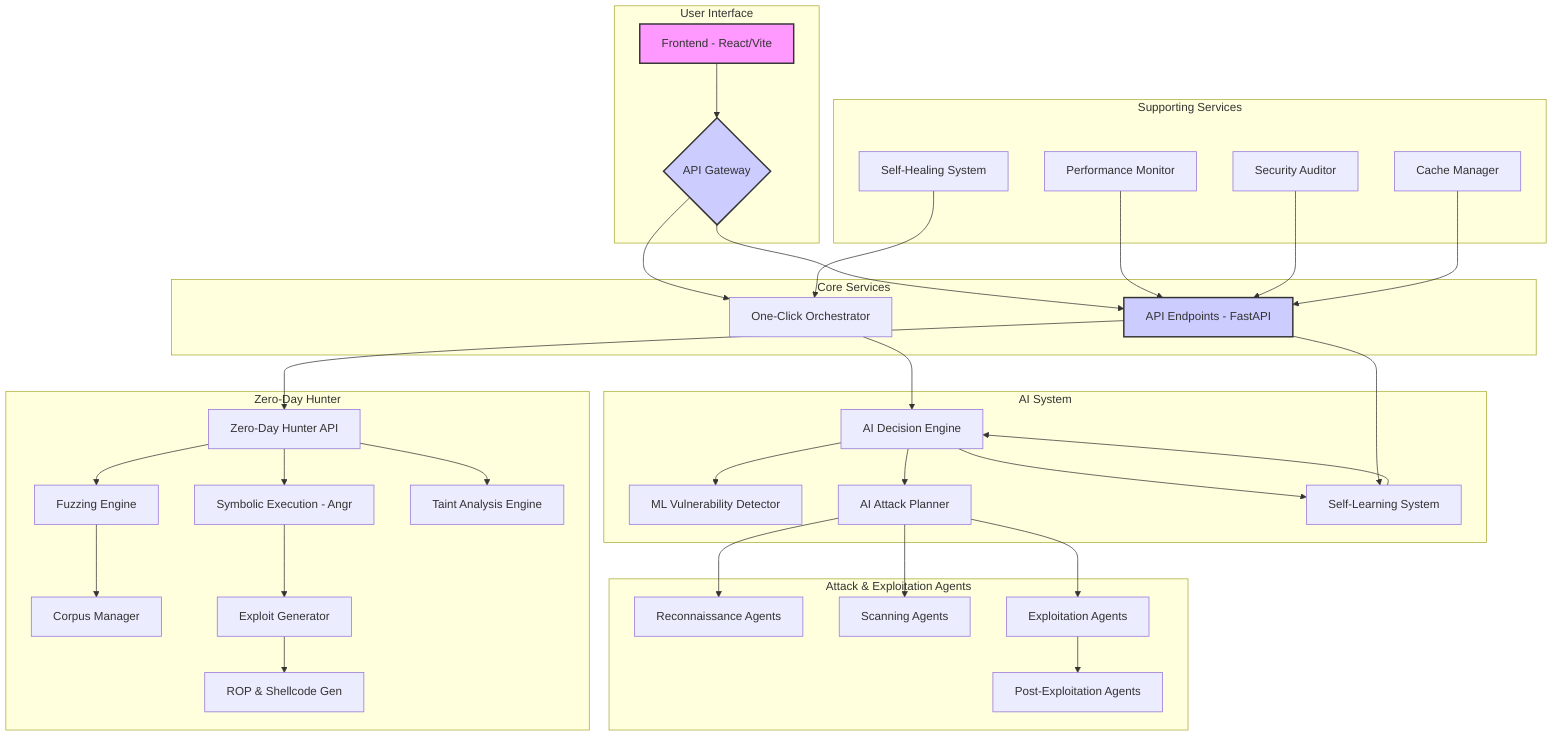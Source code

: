 graph TD
    subgraph "User Interface"
        A[Frontend - React/Vite] --> B{API Gateway}
    end

    subgraph "Core Services"
        B --> C[One-Click Orchestrator]
        B --> D[API Endpoints - FastAPI]
    end

    subgraph "AI System"
        C --> E[AI Decision Engine]
        E --> F[ML Vulnerability Detector]
        E --> G[AI Attack Planner]
        E --> H[Self-Learning System]
    end

    subgraph "Attack & Exploitation Agents"
        G --> I[Reconnaissance Agents]
        G --> J[Scanning Agents]
        G --> K[Exploitation Agents]
        K --> L[Post-Exploitation Agents]
    end

    subgraph "Zero-Day Hunter"
        M[Zero-Day Hunter API] --> N[Fuzzing Engine]
        M --> O[Symbolic Execution - Angr]
        M --> P[Taint Analysis Engine]
        N --> Q[Corpus Manager]
        O --> R[Exploit Generator]
        R --> S[ROP & Shellcode Gen]
    end

    subgraph "Supporting Services"
        T[Self-Healing System] --> C
        U[Performance Monitor] --> D
        V[Security Auditor] --> D
        W[Cache Manager] --> D
    end

    D --> M
    D --> H
    H --> E

    style A fill:#f9f,stroke:#333,stroke-width:2px
    style B fill:#ccf,stroke:#333,stroke-width:2px
    style D fill:#ccf,stroke:#333,stroke-width:2px